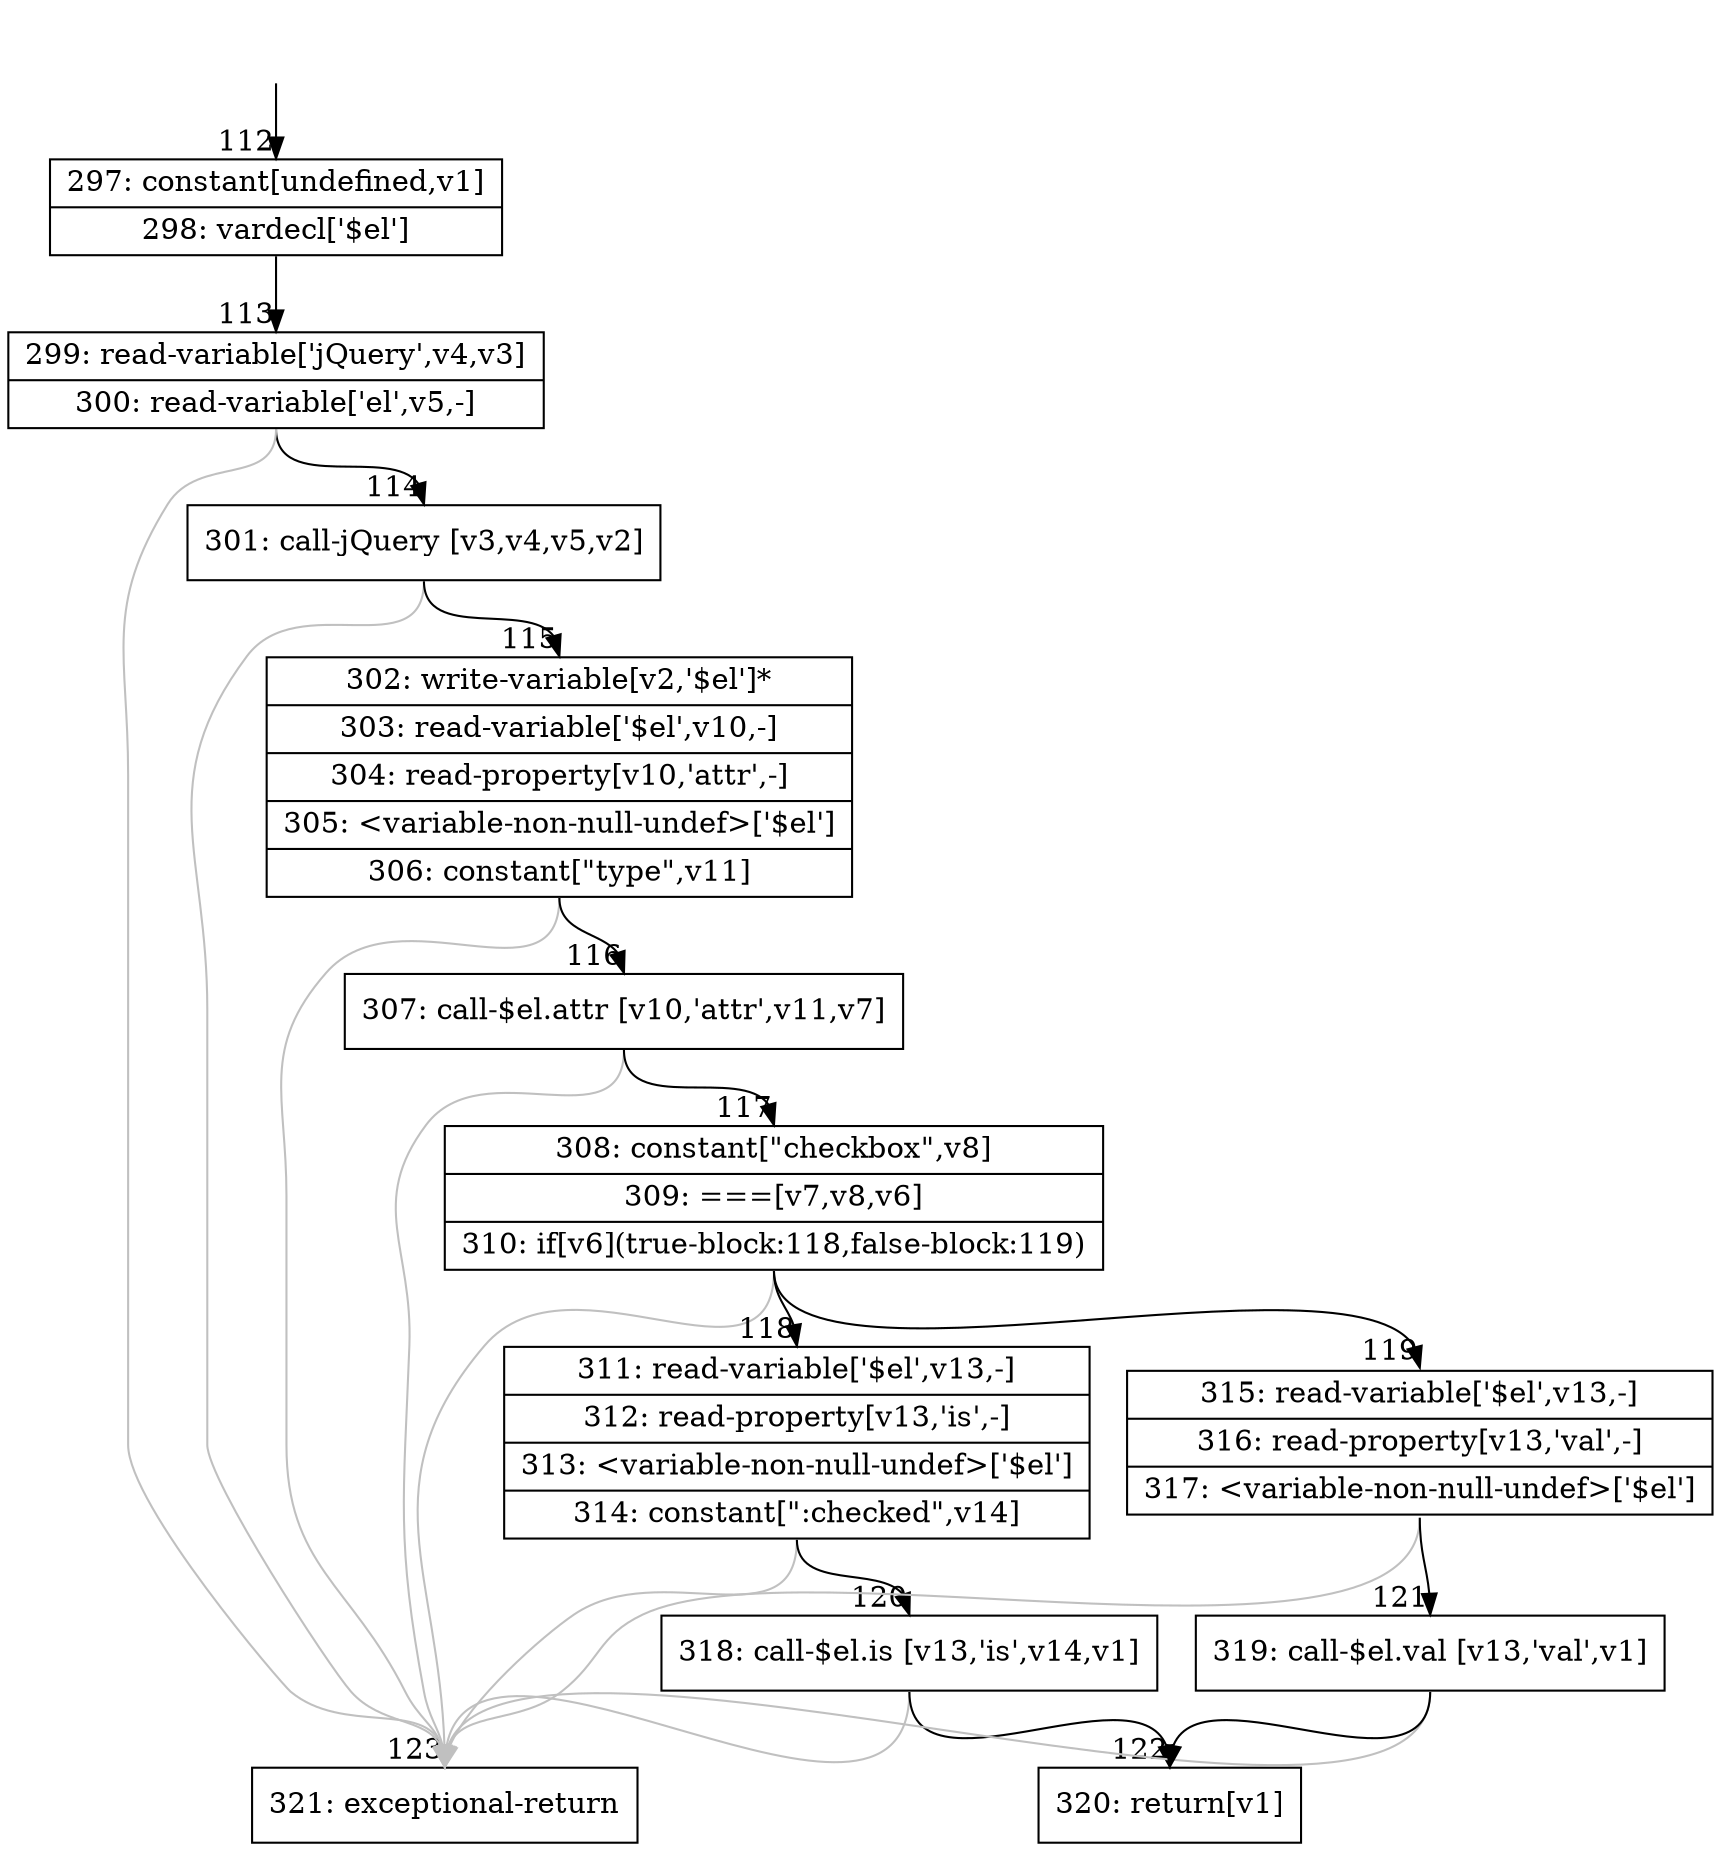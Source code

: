 digraph {
rankdir="TD"
BB_entry13[shape=none,label=""];
BB_entry13 -> BB112 [tailport=s, headport=n, headlabel="    112"]
BB112 [shape=record label="{297: constant[undefined,v1]|298: vardecl['$el']}" ] 
BB112 -> BB113 [tailport=s, headport=n, headlabel="      113"]
BB113 [shape=record label="{299: read-variable['jQuery',v4,v3]|300: read-variable['el',v5,-]}" ] 
BB113 -> BB114 [tailport=s, headport=n, headlabel="      114"]
BB113 -> BB123 [tailport=s, headport=n, color=gray, headlabel="      123"]
BB114 [shape=record label="{301: call-jQuery [v3,v4,v5,v2]}" ] 
BB114 -> BB115 [tailport=s, headport=n, headlabel="      115"]
BB114 -> BB123 [tailport=s, headport=n, color=gray]
BB115 [shape=record label="{302: write-variable[v2,'$el']*|303: read-variable['$el',v10,-]|304: read-property[v10,'attr',-]|305: \<variable-non-null-undef\>['$el']|306: constant[\"type\",v11]}" ] 
BB115 -> BB116 [tailport=s, headport=n, headlabel="      116"]
BB115 -> BB123 [tailport=s, headport=n, color=gray]
BB116 [shape=record label="{307: call-$el.attr [v10,'attr',v11,v7]}" ] 
BB116 -> BB117 [tailport=s, headport=n, headlabel="      117"]
BB116 -> BB123 [tailport=s, headport=n, color=gray]
BB117 [shape=record label="{308: constant[\"checkbox\",v8]|309: ===[v7,v8,v6]|310: if[v6](true-block:118,false-block:119)}" ] 
BB117 -> BB118 [tailport=s, headport=n, headlabel="      118"]
BB117 -> BB119 [tailport=s, headport=n, headlabel="      119"]
BB117 -> BB123 [tailport=s, headport=n, color=gray]
BB118 [shape=record label="{311: read-variable['$el',v13,-]|312: read-property[v13,'is',-]|313: \<variable-non-null-undef\>['$el']|314: constant[\":checked\",v14]}" ] 
BB118 -> BB120 [tailport=s, headport=n, headlabel="      120"]
BB118 -> BB123 [tailport=s, headport=n, color=gray]
BB119 [shape=record label="{315: read-variable['$el',v13,-]|316: read-property[v13,'val',-]|317: \<variable-non-null-undef\>['$el']}" ] 
BB119 -> BB121 [tailport=s, headport=n, headlabel="      121"]
BB119 -> BB123 [tailport=s, headport=n, color=gray]
BB120 [shape=record label="{318: call-$el.is [v13,'is',v14,v1]}" ] 
BB120 -> BB122 [tailport=s, headport=n, headlabel="      122"]
BB120 -> BB123 [tailport=s, headport=n, color=gray]
BB121 [shape=record label="{319: call-$el.val [v13,'val',v1]}" ] 
BB121 -> BB122 [tailport=s, headport=n]
BB121 -> BB123 [tailport=s, headport=n, color=gray]
BB122 [shape=record label="{320: return[v1]}" ] 
BB123 [shape=record label="{321: exceptional-return}" ] 
//#$~ 90
}
